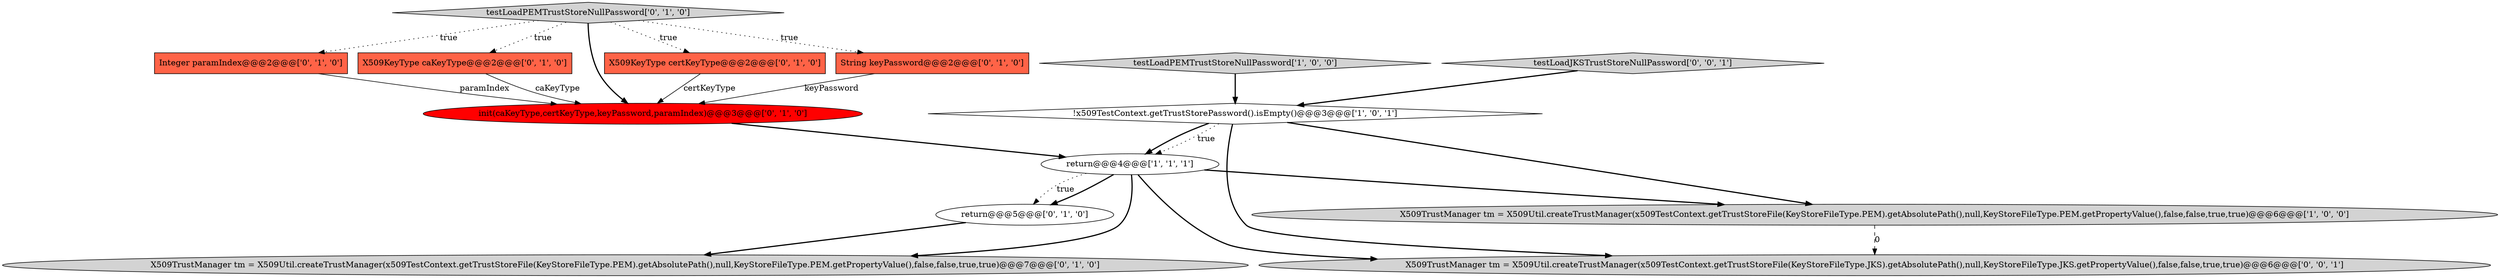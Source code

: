 digraph {
8 [style = filled, label = "testLoadPEMTrustStoreNullPassword['0', '1', '0']", fillcolor = lightgray, shape = diamond image = "AAA0AAABBB2BBB"];
3 [style = filled, label = "!x509TestContext.getTrustStorePassword().isEmpty()@@@3@@@['1', '0', '1']", fillcolor = white, shape = diamond image = "AAA0AAABBB1BBB"];
13 [style = filled, label = "testLoadJKSTrustStoreNullPassword['0', '0', '1']", fillcolor = lightgray, shape = diamond image = "AAA0AAABBB3BBB"];
7 [style = filled, label = "return@@@5@@@['0', '1', '0']", fillcolor = white, shape = ellipse image = "AAA0AAABBB2BBB"];
2 [style = filled, label = "testLoadPEMTrustStoreNullPassword['1', '0', '0']", fillcolor = lightgray, shape = diamond image = "AAA0AAABBB1BBB"];
10 [style = filled, label = "String keyPassword@@@2@@@['0', '1', '0']", fillcolor = tomato, shape = box image = "AAA0AAABBB2BBB"];
11 [style = filled, label = "Integer paramIndex@@@2@@@['0', '1', '0']", fillcolor = tomato, shape = box image = "AAA1AAABBB2BBB"];
6 [style = filled, label = "X509KeyType caKeyType@@@2@@@['0', '1', '0']", fillcolor = tomato, shape = box image = "AAA0AAABBB2BBB"];
1 [style = filled, label = "X509TrustManager tm = X509Util.createTrustManager(x509TestContext.getTrustStoreFile(KeyStoreFileType.PEM).getAbsolutePath(),null,KeyStoreFileType.PEM.getPropertyValue(),false,false,true,true)@@@6@@@['1', '0', '0']", fillcolor = lightgray, shape = ellipse image = "AAA0AAABBB1BBB"];
12 [style = filled, label = "X509TrustManager tm = X509Util.createTrustManager(x509TestContext.getTrustStoreFile(KeyStoreFileType.JKS).getAbsolutePath(),null,KeyStoreFileType.JKS.getPropertyValue(),false,false,true,true)@@@6@@@['0', '0', '1']", fillcolor = lightgray, shape = ellipse image = "AAA0AAABBB3BBB"];
0 [style = filled, label = "return@@@4@@@['1', '1', '1']", fillcolor = white, shape = ellipse image = "AAA0AAABBB1BBB"];
4 [style = filled, label = "init(caKeyType,certKeyType,keyPassword,paramIndex)@@@3@@@['0', '1', '0']", fillcolor = red, shape = ellipse image = "AAA1AAABBB2BBB"];
9 [style = filled, label = "X509TrustManager tm = X509Util.createTrustManager(x509TestContext.getTrustStoreFile(KeyStoreFileType.PEM).getAbsolutePath(),null,KeyStoreFileType.PEM.getPropertyValue(),false,false,true,true)@@@7@@@['0', '1', '0']", fillcolor = lightgray, shape = ellipse image = "AAA0AAABBB2BBB"];
5 [style = filled, label = "X509KeyType certKeyType@@@2@@@['0', '1', '0']", fillcolor = tomato, shape = box image = "AAA0AAABBB2BBB"];
5->4 [style = solid, label="certKeyType"];
0->9 [style = bold, label=""];
3->1 [style = bold, label=""];
0->12 [style = bold, label=""];
2->3 [style = bold, label=""];
6->4 [style = solid, label="caKeyType"];
3->12 [style = bold, label=""];
8->10 [style = dotted, label="true"];
11->4 [style = solid, label="paramIndex"];
3->0 [style = bold, label=""];
4->0 [style = bold, label=""];
0->7 [style = bold, label=""];
10->4 [style = solid, label="keyPassword"];
7->9 [style = bold, label=""];
1->12 [style = dashed, label="0"];
8->6 [style = dotted, label="true"];
13->3 [style = bold, label=""];
8->5 [style = dotted, label="true"];
0->1 [style = bold, label=""];
3->0 [style = dotted, label="true"];
8->11 [style = dotted, label="true"];
8->4 [style = bold, label=""];
0->7 [style = dotted, label="true"];
}
